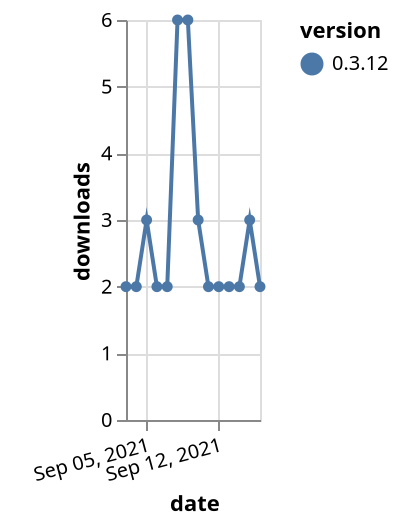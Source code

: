 {"$schema": "https://vega.github.io/schema/vega-lite/v5.json", "description": "A simple bar chart with embedded data.", "data": {"values": [{"date": "2021-09-03", "total": 4630, "delta": 2, "version": "0.3.12"}, {"date": "2021-09-04", "total": 4632, "delta": 2, "version": "0.3.12"}, {"date": "2021-09-05", "total": 4635, "delta": 3, "version": "0.3.12"}, {"date": "2021-09-06", "total": 4637, "delta": 2, "version": "0.3.12"}, {"date": "2021-09-07", "total": 4639, "delta": 2, "version": "0.3.12"}, {"date": "2021-09-08", "total": 4645, "delta": 6, "version": "0.3.12"}, {"date": "2021-09-09", "total": 4651, "delta": 6, "version": "0.3.12"}, {"date": "2021-09-10", "total": 4654, "delta": 3, "version": "0.3.12"}, {"date": "2021-09-11", "total": 4656, "delta": 2, "version": "0.3.12"}, {"date": "2021-09-12", "total": 4658, "delta": 2, "version": "0.3.12"}, {"date": "2021-09-13", "total": 4660, "delta": 2, "version": "0.3.12"}, {"date": "2021-09-14", "total": 4662, "delta": 2, "version": "0.3.12"}, {"date": "2021-09-15", "total": 4665, "delta": 3, "version": "0.3.12"}, {"date": "2021-09-16", "total": 4667, "delta": 2, "version": "0.3.12"}]}, "width": "container", "mark": {"type": "line", "point": {"filled": true}}, "encoding": {"x": {"field": "date", "type": "temporal", "timeUnit": "yearmonthdate", "title": "date", "axis": {"labelAngle": -15}}, "y": {"field": "delta", "type": "quantitative", "title": "downloads"}, "color": {"field": "version", "type": "nominal"}, "tooltip": {"field": "delta"}}}
